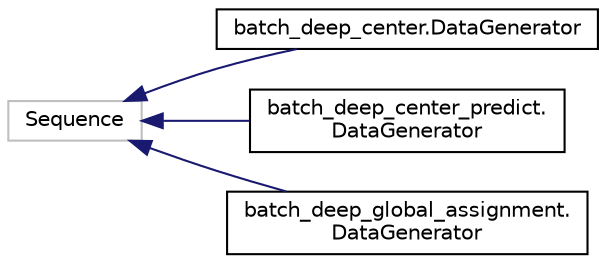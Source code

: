 digraph "Graphical Class Hierarchy"
{
  edge [fontname="Helvetica",fontsize="10",labelfontname="Helvetica",labelfontsize="10"];
  node [fontname="Helvetica",fontsize="10",shape=record];
  rankdir="LR";
  Node208 [label="Sequence",height=0.2,width=0.4,color="grey75", fillcolor="white", style="filled"];
  Node208 -> Node0 [dir="back",color="midnightblue",fontsize="10",style="solid",fontname="Helvetica"];
  Node0 [label="batch_deep_center.DataGenerator",height=0.2,width=0.4,color="black", fillcolor="white", style="filled",URL="$classbatch__deep__center_1_1DataGenerator.html"];
  Node208 -> Node210 [dir="back",color="midnightblue",fontsize="10",style="solid",fontname="Helvetica"];
  Node210 [label="batch_deep_center_predict.\lDataGenerator",height=0.2,width=0.4,color="black", fillcolor="white", style="filled",URL="$classbatch__deep__center__predict_1_1DataGenerator.html"];
  Node208 -> Node211 [dir="back",color="midnightblue",fontsize="10",style="solid",fontname="Helvetica"];
  Node211 [label="batch_deep_global_assignment.\lDataGenerator",height=0.2,width=0.4,color="black", fillcolor="white", style="filled",URL="$classbatch__deep__global__assignment_1_1DataGenerator.html"];
}
